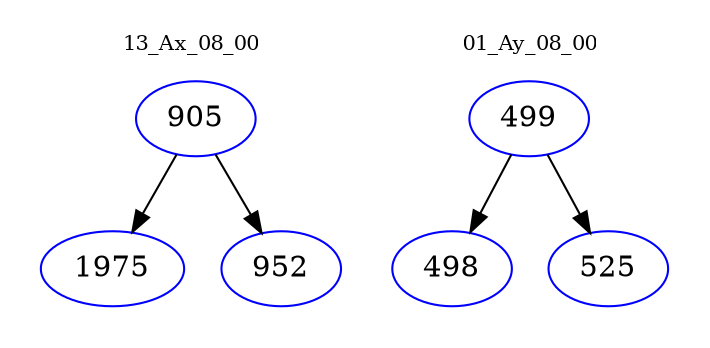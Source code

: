 digraph{
subgraph cluster_0 {
color = white
label = "13_Ax_08_00";
fontsize=10;
T0_905 [label="905", color="blue"]
T0_905 -> T0_1975 [color="black"]
T0_1975 [label="1975", color="blue"]
T0_905 -> T0_952 [color="black"]
T0_952 [label="952", color="blue"]
}
subgraph cluster_1 {
color = white
label = "01_Ay_08_00";
fontsize=10;
T1_499 [label="499", color="blue"]
T1_499 -> T1_498 [color="black"]
T1_498 [label="498", color="blue"]
T1_499 -> T1_525 [color="black"]
T1_525 [label="525", color="blue"]
}
}

